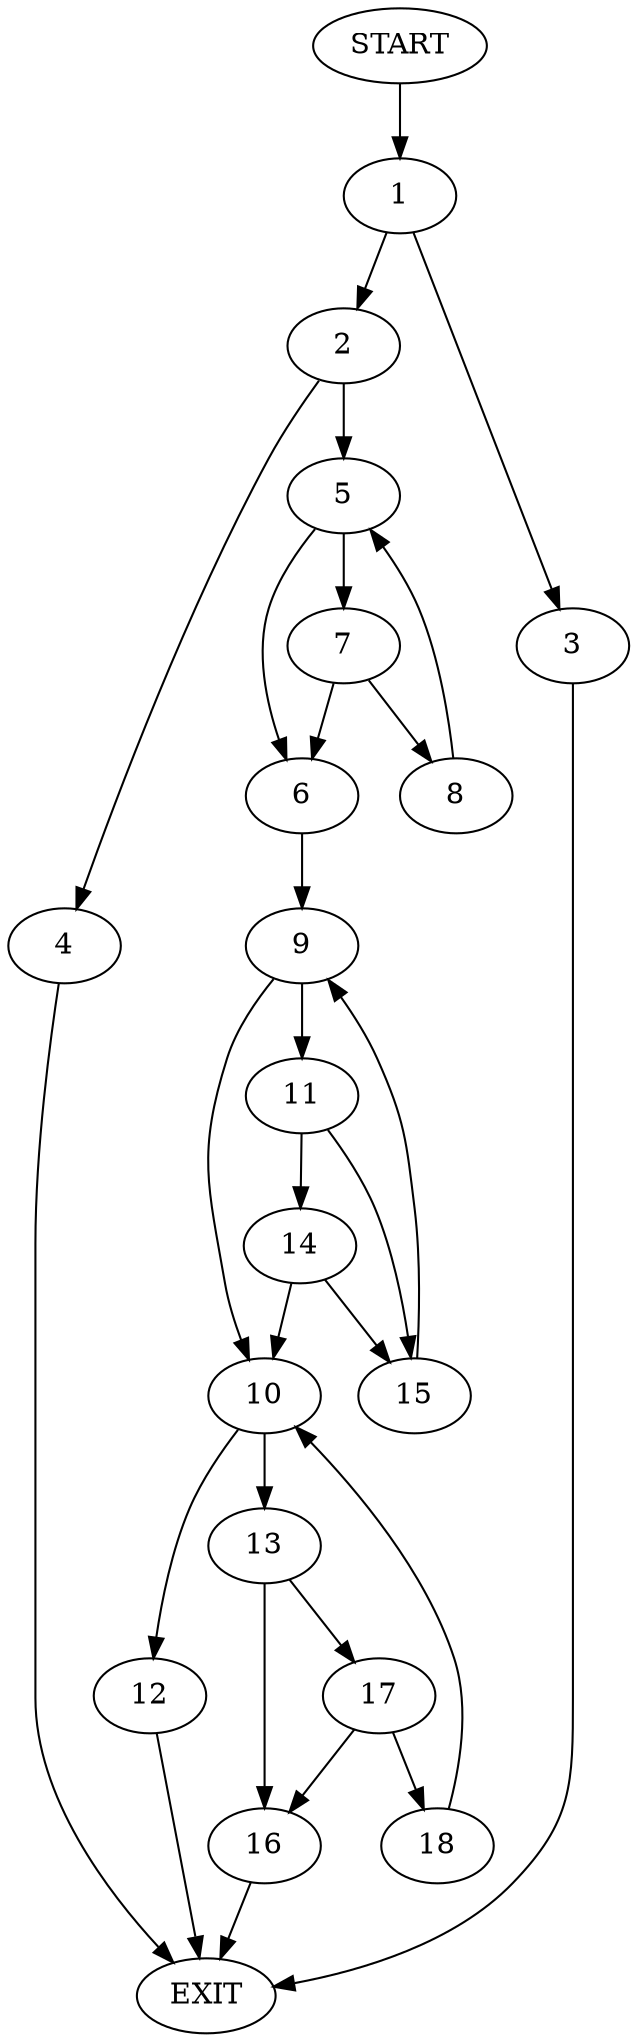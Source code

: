 digraph {
0 [label="START"]
19 [label="EXIT"]
0 -> 1
1 -> 2
1 -> 3
3 -> 19
2 -> 4
2 -> 5
4 -> 19
5 -> 6
5 -> 7
7 -> 8
7 -> 6
6 -> 9
8 -> 5
9 -> 10
9 -> 11
10 -> 12
10 -> 13
11 -> 14
11 -> 15
14 -> 10
14 -> 15
15 -> 9
12 -> 19
13 -> 16
13 -> 17
17 -> 16
17 -> 18
16 -> 19
18 -> 10
}
